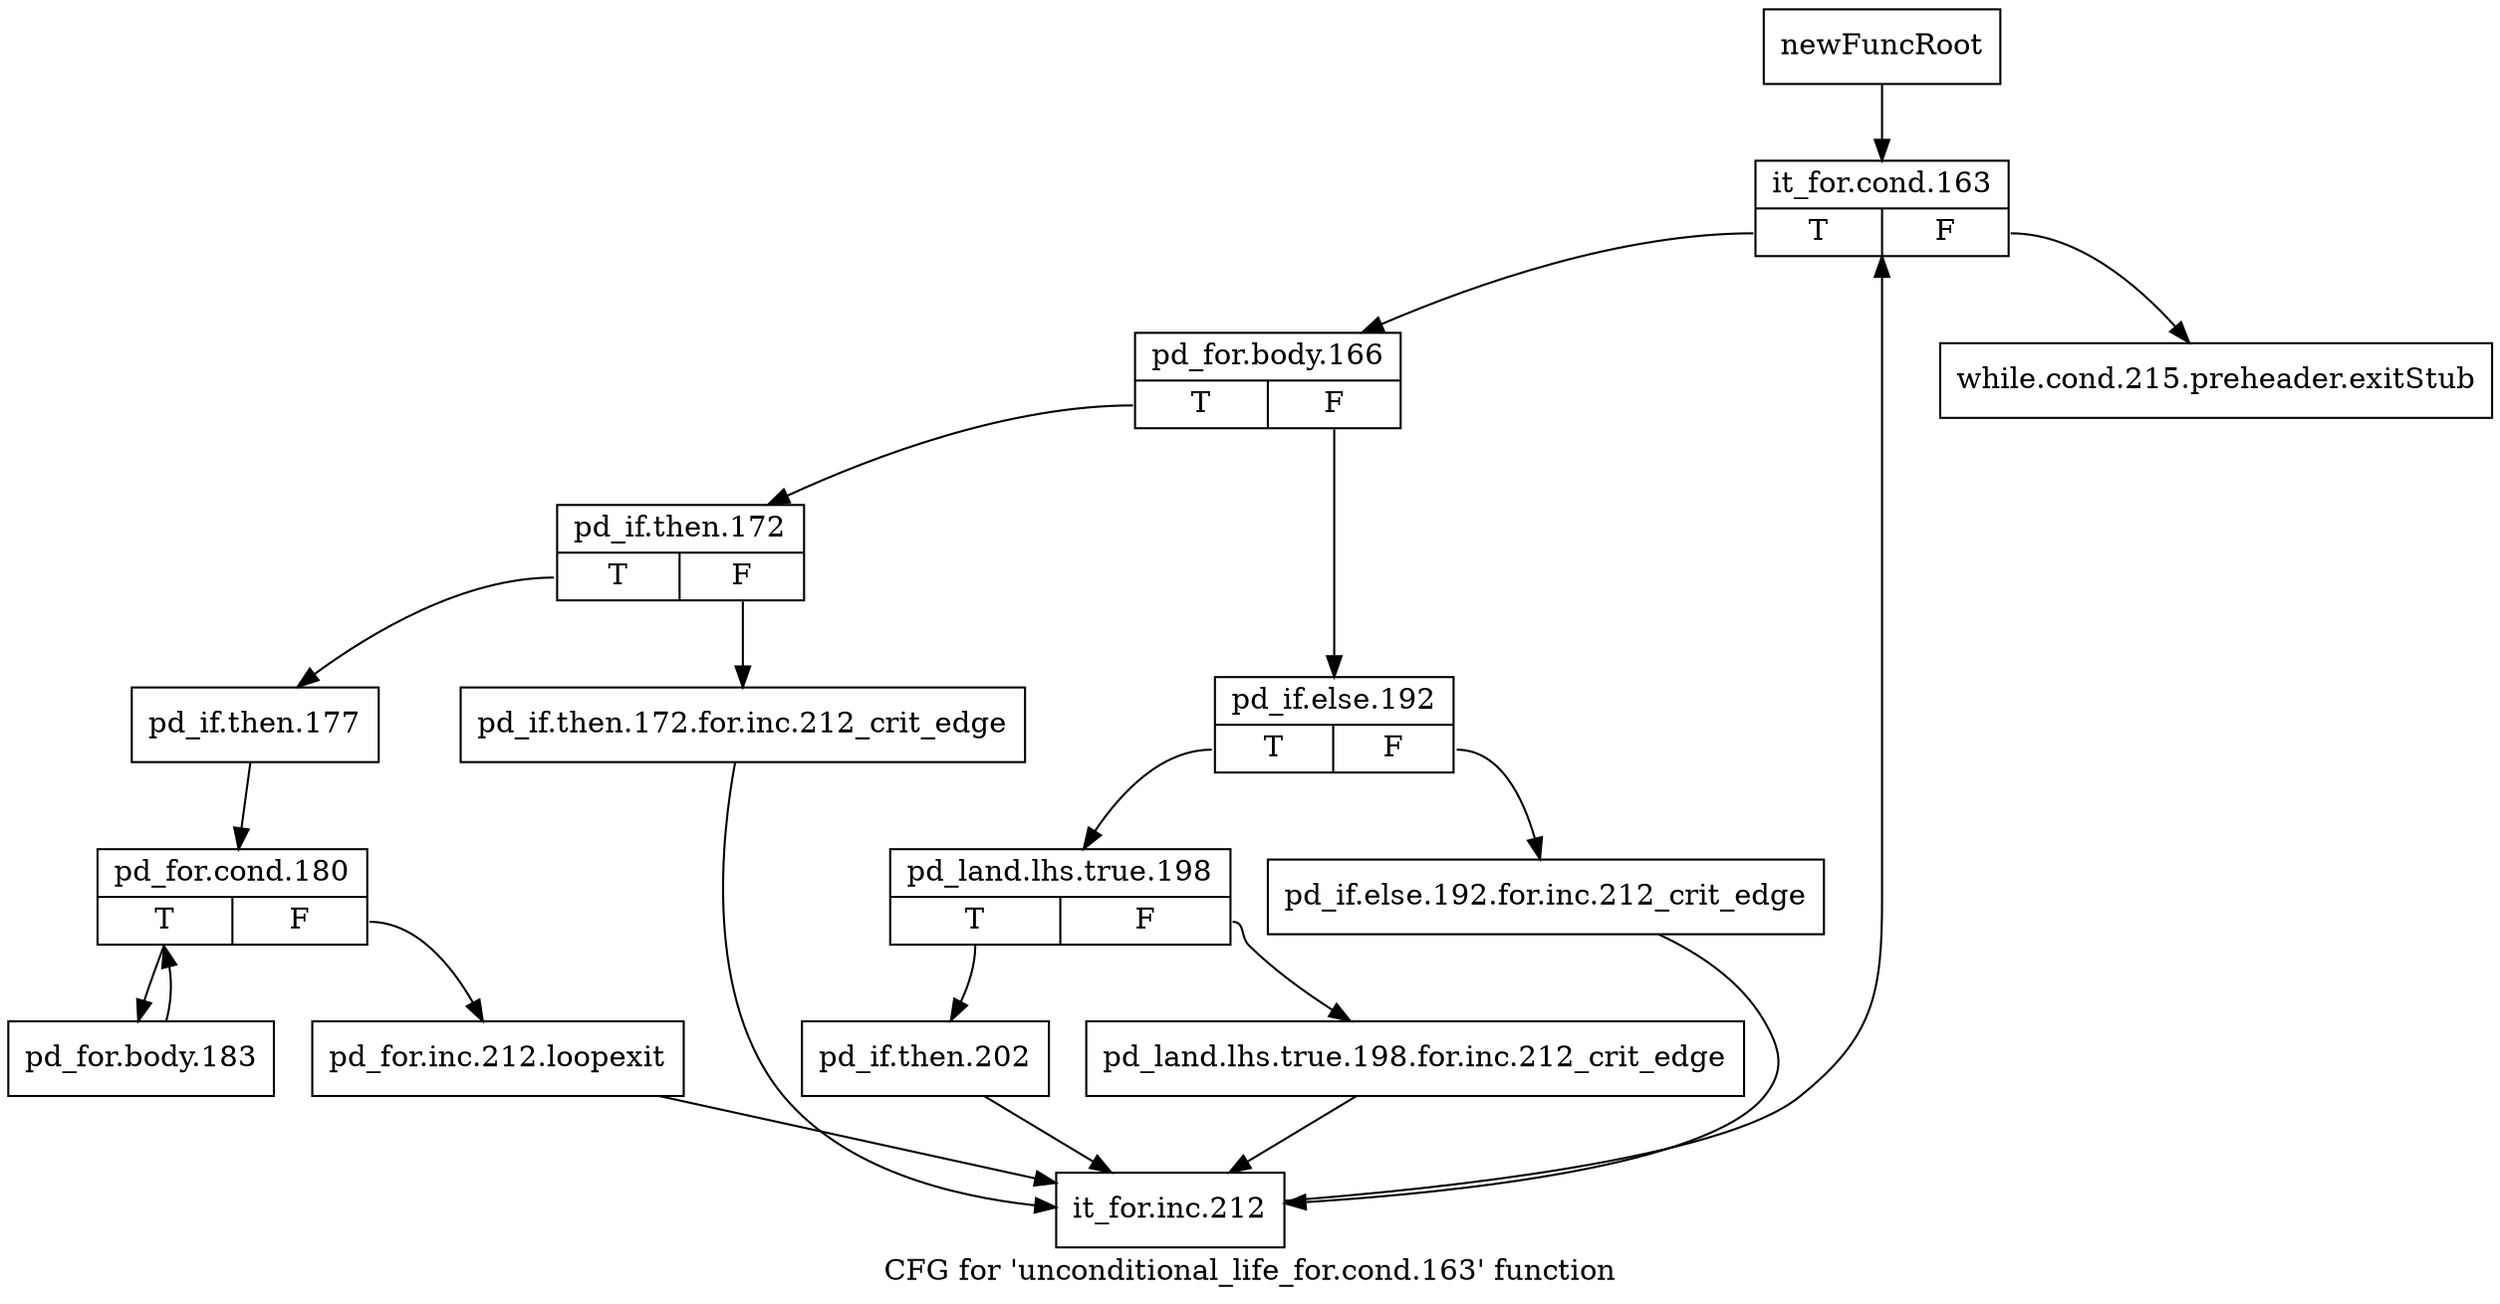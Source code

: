 digraph "CFG for 'unconditional_life_for.cond.163' function" {
	label="CFG for 'unconditional_life_for.cond.163' function";

	Node0x4592ed0 [shape=record,label="{newFuncRoot}"];
	Node0x4592ed0 -> Node0x4592f70;
	Node0x4592f20 [shape=record,label="{while.cond.215.preheader.exitStub}"];
	Node0x4592f70 [shape=record,label="{it_for.cond.163|{<s0>T|<s1>F}}"];
	Node0x4592f70:s0 -> Node0x4592fc0;
	Node0x4592f70:s1 -> Node0x4592f20;
	Node0x4592fc0 [shape=record,label="{pd_for.body.166|{<s0>T|<s1>F}}"];
	Node0x4592fc0:s0 -> Node0x45931a0;
	Node0x4592fc0:s1 -> Node0x4593010;
	Node0x4593010 [shape=record,label="{pd_if.else.192|{<s0>T|<s1>F}}"];
	Node0x4593010:s0 -> Node0x45930b0;
	Node0x4593010:s1 -> Node0x4593060;
	Node0x4593060 [shape=record,label="{pd_if.else.192.for.inc.212_crit_edge}"];
	Node0x4593060 -> Node0x4593330;
	Node0x45930b0 [shape=record,label="{pd_land.lhs.true.198|{<s0>T|<s1>F}}"];
	Node0x45930b0:s0 -> Node0x4593150;
	Node0x45930b0:s1 -> Node0x4593100;
	Node0x4593100 [shape=record,label="{pd_land.lhs.true.198.for.inc.212_crit_edge}"];
	Node0x4593100 -> Node0x4593330;
	Node0x4593150 [shape=record,label="{pd_if.then.202}"];
	Node0x4593150 -> Node0x4593330;
	Node0x45931a0 [shape=record,label="{pd_if.then.172|{<s0>T|<s1>F}}"];
	Node0x45931a0:s0 -> Node0x4593240;
	Node0x45931a0:s1 -> Node0x45931f0;
	Node0x45931f0 [shape=record,label="{pd_if.then.172.for.inc.212_crit_edge}"];
	Node0x45931f0 -> Node0x4593330;
	Node0x4593240 [shape=record,label="{pd_if.then.177}"];
	Node0x4593240 -> Node0x4593290;
	Node0x4593290 [shape=record,label="{pd_for.cond.180|{<s0>T|<s1>F}}"];
	Node0x4593290:s0 -> Node0x4593380;
	Node0x4593290:s1 -> Node0x45932e0;
	Node0x45932e0 [shape=record,label="{pd_for.inc.212.loopexit}"];
	Node0x45932e0 -> Node0x4593330;
	Node0x4593330 [shape=record,label="{it_for.inc.212}"];
	Node0x4593330 -> Node0x4592f70;
	Node0x4593380 [shape=record,label="{pd_for.body.183}"];
	Node0x4593380 -> Node0x4593290;
}
